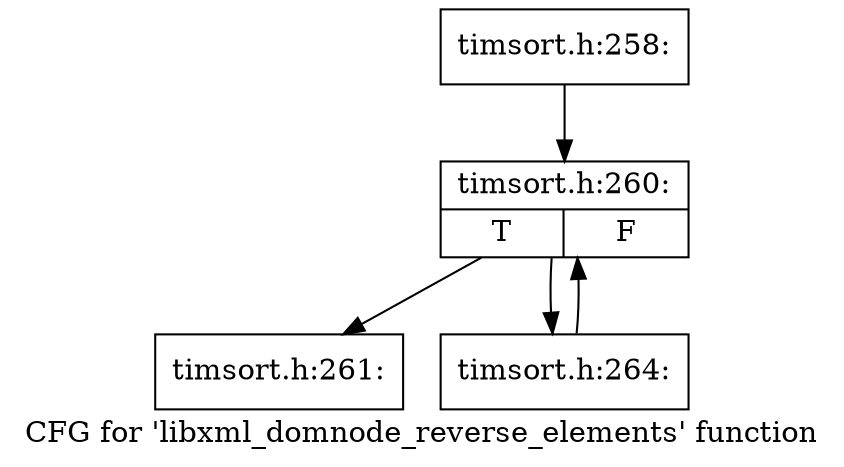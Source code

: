 digraph "CFG for 'libxml_domnode_reverse_elements' function" {
	label="CFG for 'libxml_domnode_reverse_elements' function";

	Node0x55e6b2a46540 [shape=record,label="{timsort.h:258:}"];
	Node0x55e6b2a46540 -> Node0x55e6b2a4b120;
	Node0x55e6b2a4b120 [shape=record,label="{timsort.h:260:|{<s0>T|<s1>F}}"];
	Node0x55e6b2a4b120 -> Node0x55e6b2a4b2e0;
	Node0x55e6b2a4b120 -> Node0x55e6b2a4b330;
	Node0x55e6b2a4b2e0 [shape=record,label="{timsort.h:261:}"];
	Node0x55e6b2a4b330 [shape=record,label="{timsort.h:264:}"];
	Node0x55e6b2a4b330 -> Node0x55e6b2a4b120;
}
